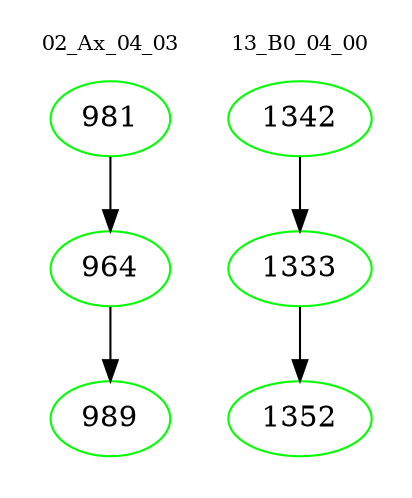 digraph{
subgraph cluster_0 {
color = white
label = "02_Ax_04_03";
fontsize=10;
T0_981 [label="981", color="green"]
T0_981 -> T0_964 [color="black"]
T0_964 [label="964", color="green"]
T0_964 -> T0_989 [color="black"]
T0_989 [label="989", color="green"]
}
subgraph cluster_1 {
color = white
label = "13_B0_04_00";
fontsize=10;
T1_1342 [label="1342", color="green"]
T1_1342 -> T1_1333 [color="black"]
T1_1333 [label="1333", color="green"]
T1_1333 -> T1_1352 [color="black"]
T1_1352 [label="1352", color="green"]
}
}
